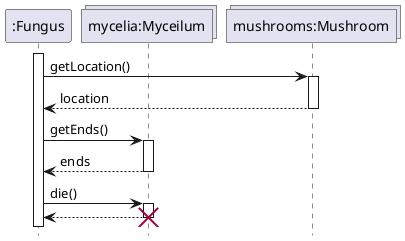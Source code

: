 @startuml Fungus/check-connectivity
hide footbox

participant ":Fungus" as fungus
collections "mycelia:Myceilum" as mycelium
collections "mushrooms:Mushroom" as mushroom

'Dávid:
' hmm, a Fungusnak nincs ilyen függvénye
'!! vagy kerüljön be az osztálydiagramba vagy ne legyen itt
' VAGY mivel ez csak ref ként van, ezért nincs bejövő esemény csak beemeljük már élő lifelineba?
'-> fungus : checkConnectivity()
activate fungus

fungus -> mushroom : getLocation()
activate mushroom
return location

fungus -> mycelium : getEnds()
activate mycelium
return ends

' ezt opt-ba? mert nem mindegyikre hívja meg
' opt feltétele vagy semmi, vagy valami szöveg pl. "disconnected from Mushrooms"
fungus -> mycelium : die()
activate mycelium
return
destroy mycelium

'return

@enduml